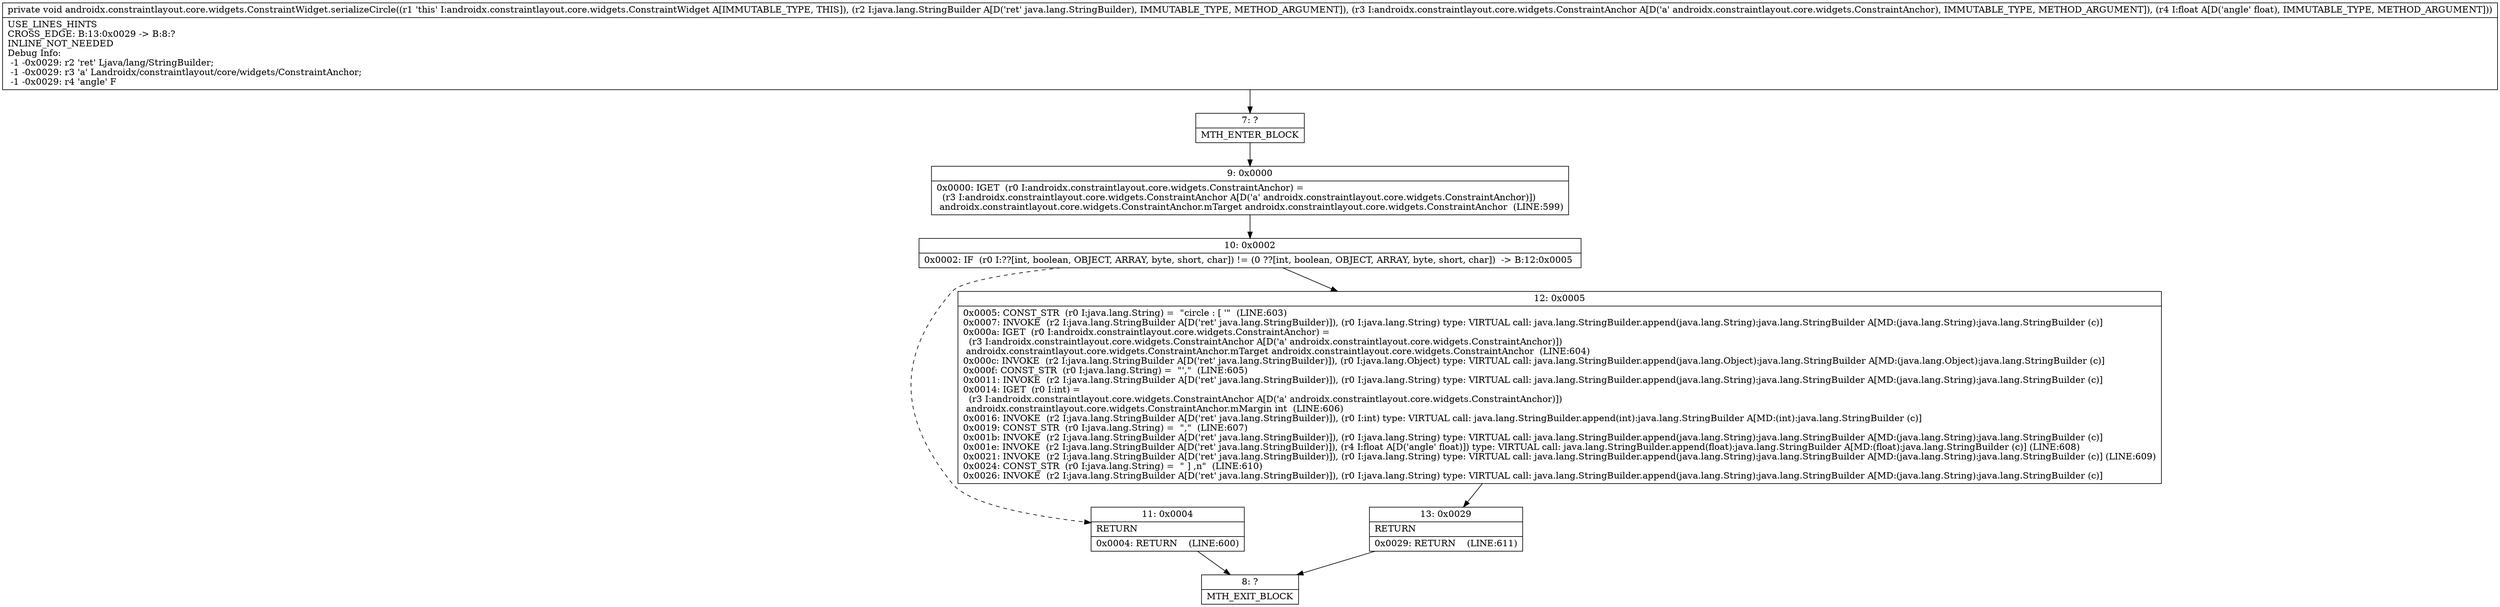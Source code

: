 digraph "CFG forandroidx.constraintlayout.core.widgets.ConstraintWidget.serializeCircle(Ljava\/lang\/StringBuilder;Landroidx\/constraintlayout\/core\/widgets\/ConstraintAnchor;F)V" {
Node_7 [shape=record,label="{7\:\ ?|MTH_ENTER_BLOCK\l}"];
Node_9 [shape=record,label="{9\:\ 0x0000|0x0000: IGET  (r0 I:androidx.constraintlayout.core.widgets.ConstraintAnchor) = \l  (r3 I:androidx.constraintlayout.core.widgets.ConstraintAnchor A[D('a' androidx.constraintlayout.core.widgets.ConstraintAnchor)])\l androidx.constraintlayout.core.widgets.ConstraintAnchor.mTarget androidx.constraintlayout.core.widgets.ConstraintAnchor  (LINE:599)\l}"];
Node_10 [shape=record,label="{10\:\ 0x0002|0x0002: IF  (r0 I:??[int, boolean, OBJECT, ARRAY, byte, short, char]) != (0 ??[int, boolean, OBJECT, ARRAY, byte, short, char])  \-\> B:12:0x0005 \l}"];
Node_11 [shape=record,label="{11\:\ 0x0004|RETURN\l|0x0004: RETURN    (LINE:600)\l}"];
Node_8 [shape=record,label="{8\:\ ?|MTH_EXIT_BLOCK\l}"];
Node_12 [shape=record,label="{12\:\ 0x0005|0x0005: CONST_STR  (r0 I:java.lang.String) =  \"circle : [ '\"  (LINE:603)\l0x0007: INVOKE  (r2 I:java.lang.StringBuilder A[D('ret' java.lang.StringBuilder)]), (r0 I:java.lang.String) type: VIRTUAL call: java.lang.StringBuilder.append(java.lang.String):java.lang.StringBuilder A[MD:(java.lang.String):java.lang.StringBuilder (c)]\l0x000a: IGET  (r0 I:androidx.constraintlayout.core.widgets.ConstraintAnchor) = \l  (r3 I:androidx.constraintlayout.core.widgets.ConstraintAnchor A[D('a' androidx.constraintlayout.core.widgets.ConstraintAnchor)])\l androidx.constraintlayout.core.widgets.ConstraintAnchor.mTarget androidx.constraintlayout.core.widgets.ConstraintAnchor  (LINE:604)\l0x000c: INVOKE  (r2 I:java.lang.StringBuilder A[D('ret' java.lang.StringBuilder)]), (r0 I:java.lang.Object) type: VIRTUAL call: java.lang.StringBuilder.append(java.lang.Object):java.lang.StringBuilder A[MD:(java.lang.Object):java.lang.StringBuilder (c)]\l0x000f: CONST_STR  (r0 I:java.lang.String) =  \"',\"  (LINE:605)\l0x0011: INVOKE  (r2 I:java.lang.StringBuilder A[D('ret' java.lang.StringBuilder)]), (r0 I:java.lang.String) type: VIRTUAL call: java.lang.StringBuilder.append(java.lang.String):java.lang.StringBuilder A[MD:(java.lang.String):java.lang.StringBuilder (c)]\l0x0014: IGET  (r0 I:int) = \l  (r3 I:androidx.constraintlayout.core.widgets.ConstraintAnchor A[D('a' androidx.constraintlayout.core.widgets.ConstraintAnchor)])\l androidx.constraintlayout.core.widgets.ConstraintAnchor.mMargin int  (LINE:606)\l0x0016: INVOKE  (r2 I:java.lang.StringBuilder A[D('ret' java.lang.StringBuilder)]), (r0 I:int) type: VIRTUAL call: java.lang.StringBuilder.append(int):java.lang.StringBuilder A[MD:(int):java.lang.StringBuilder (c)]\l0x0019: CONST_STR  (r0 I:java.lang.String) =  \",\"  (LINE:607)\l0x001b: INVOKE  (r2 I:java.lang.StringBuilder A[D('ret' java.lang.StringBuilder)]), (r0 I:java.lang.String) type: VIRTUAL call: java.lang.StringBuilder.append(java.lang.String):java.lang.StringBuilder A[MD:(java.lang.String):java.lang.StringBuilder (c)]\l0x001e: INVOKE  (r2 I:java.lang.StringBuilder A[D('ret' java.lang.StringBuilder)]), (r4 I:float A[D('angle' float)]) type: VIRTUAL call: java.lang.StringBuilder.append(float):java.lang.StringBuilder A[MD:(float):java.lang.StringBuilder (c)] (LINE:608)\l0x0021: INVOKE  (r2 I:java.lang.StringBuilder A[D('ret' java.lang.StringBuilder)]), (r0 I:java.lang.String) type: VIRTUAL call: java.lang.StringBuilder.append(java.lang.String):java.lang.StringBuilder A[MD:(java.lang.String):java.lang.StringBuilder (c)] (LINE:609)\l0x0024: CONST_STR  (r0 I:java.lang.String) =  \" ] ,n\"  (LINE:610)\l0x0026: INVOKE  (r2 I:java.lang.StringBuilder A[D('ret' java.lang.StringBuilder)]), (r0 I:java.lang.String) type: VIRTUAL call: java.lang.StringBuilder.append(java.lang.String):java.lang.StringBuilder A[MD:(java.lang.String):java.lang.StringBuilder (c)]\l}"];
Node_13 [shape=record,label="{13\:\ 0x0029|RETURN\l|0x0029: RETURN    (LINE:611)\l}"];
MethodNode[shape=record,label="{private void androidx.constraintlayout.core.widgets.ConstraintWidget.serializeCircle((r1 'this' I:androidx.constraintlayout.core.widgets.ConstraintWidget A[IMMUTABLE_TYPE, THIS]), (r2 I:java.lang.StringBuilder A[D('ret' java.lang.StringBuilder), IMMUTABLE_TYPE, METHOD_ARGUMENT]), (r3 I:androidx.constraintlayout.core.widgets.ConstraintAnchor A[D('a' androidx.constraintlayout.core.widgets.ConstraintAnchor), IMMUTABLE_TYPE, METHOD_ARGUMENT]), (r4 I:float A[D('angle' float), IMMUTABLE_TYPE, METHOD_ARGUMENT]))  | USE_LINES_HINTS\lCROSS_EDGE: B:13:0x0029 \-\> B:8:?\lINLINE_NOT_NEEDED\lDebug Info:\l  \-1 \-0x0029: r2 'ret' Ljava\/lang\/StringBuilder;\l  \-1 \-0x0029: r3 'a' Landroidx\/constraintlayout\/core\/widgets\/ConstraintAnchor;\l  \-1 \-0x0029: r4 'angle' F\l}"];
MethodNode -> Node_7;Node_7 -> Node_9;
Node_9 -> Node_10;
Node_10 -> Node_11[style=dashed];
Node_10 -> Node_12;
Node_11 -> Node_8;
Node_12 -> Node_13;
Node_13 -> Node_8;
}

